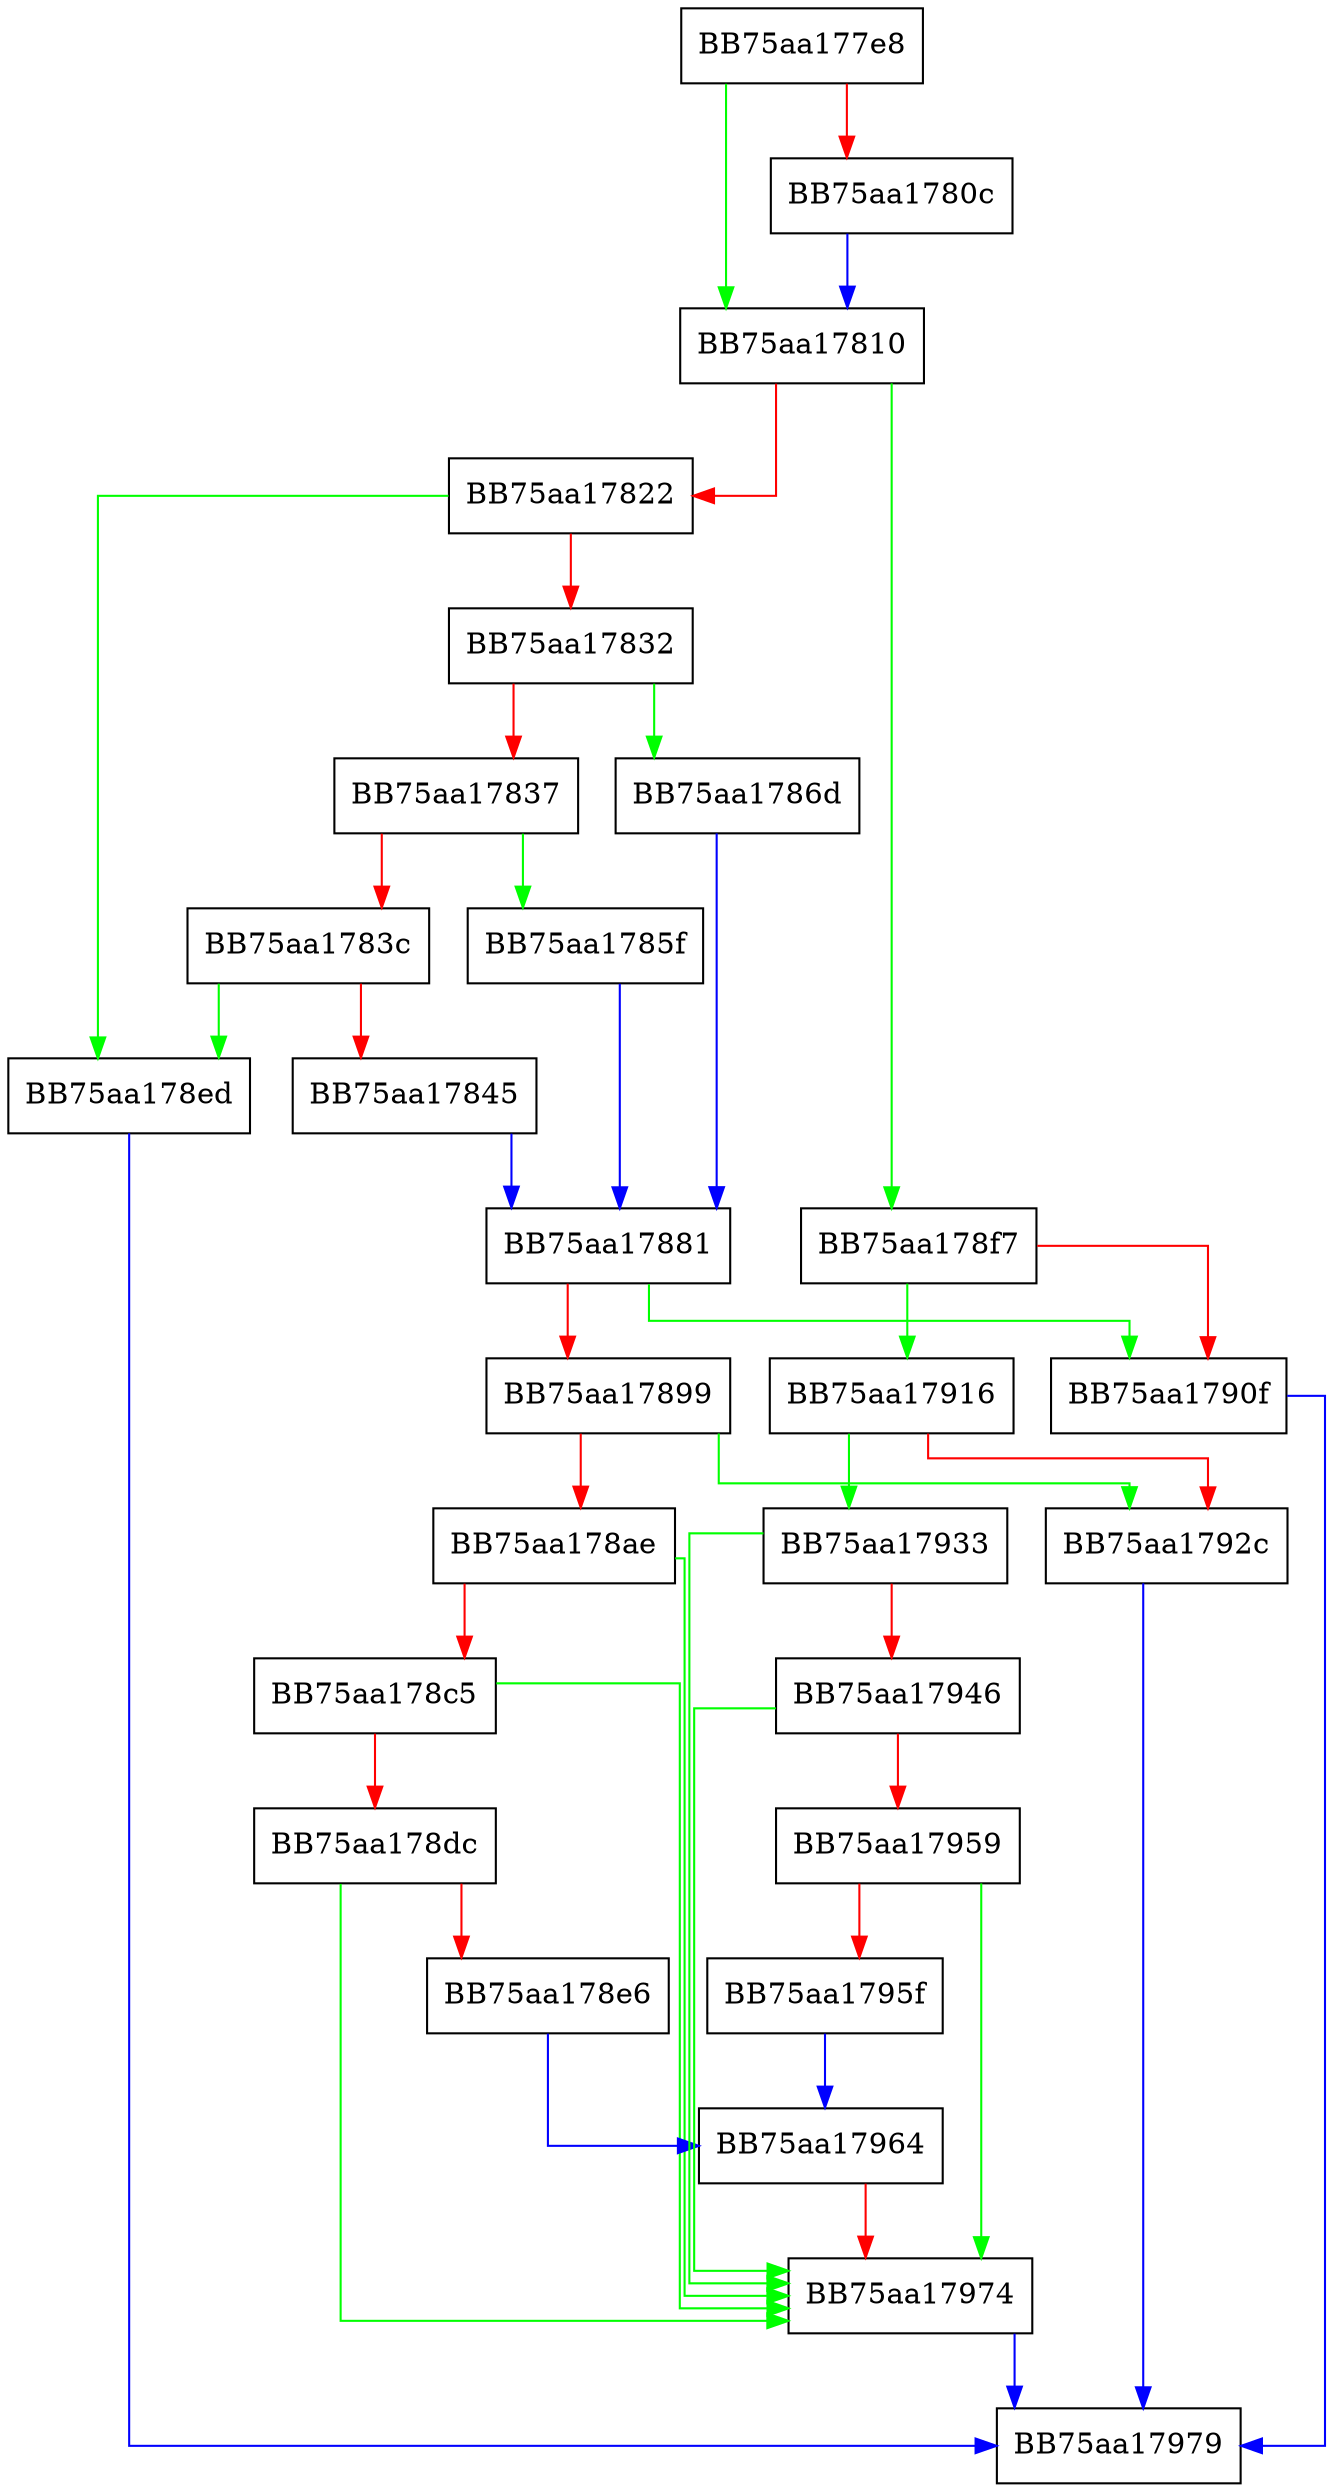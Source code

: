digraph pef_cm4 {
  node [shape="box"];
  graph [splines=ortho];
  BB75aa177e8 -> BB75aa17810 [color="green"];
  BB75aa177e8 -> BB75aa1780c [color="red"];
  BB75aa1780c -> BB75aa17810 [color="blue"];
  BB75aa17810 -> BB75aa178f7 [color="green"];
  BB75aa17810 -> BB75aa17822 [color="red"];
  BB75aa17822 -> BB75aa178ed [color="green"];
  BB75aa17822 -> BB75aa17832 [color="red"];
  BB75aa17832 -> BB75aa1786d [color="green"];
  BB75aa17832 -> BB75aa17837 [color="red"];
  BB75aa17837 -> BB75aa1785f [color="green"];
  BB75aa17837 -> BB75aa1783c [color="red"];
  BB75aa1783c -> BB75aa178ed [color="green"];
  BB75aa1783c -> BB75aa17845 [color="red"];
  BB75aa17845 -> BB75aa17881 [color="blue"];
  BB75aa1785f -> BB75aa17881 [color="blue"];
  BB75aa1786d -> BB75aa17881 [color="blue"];
  BB75aa17881 -> BB75aa1790f [color="green"];
  BB75aa17881 -> BB75aa17899 [color="red"];
  BB75aa17899 -> BB75aa1792c [color="green"];
  BB75aa17899 -> BB75aa178ae [color="red"];
  BB75aa178ae -> BB75aa17974 [color="green"];
  BB75aa178ae -> BB75aa178c5 [color="red"];
  BB75aa178c5 -> BB75aa17974 [color="green"];
  BB75aa178c5 -> BB75aa178dc [color="red"];
  BB75aa178dc -> BB75aa17974 [color="green"];
  BB75aa178dc -> BB75aa178e6 [color="red"];
  BB75aa178e6 -> BB75aa17964 [color="blue"];
  BB75aa178ed -> BB75aa17979 [color="blue"];
  BB75aa178f7 -> BB75aa17916 [color="green"];
  BB75aa178f7 -> BB75aa1790f [color="red"];
  BB75aa1790f -> BB75aa17979 [color="blue"];
  BB75aa17916 -> BB75aa17933 [color="green"];
  BB75aa17916 -> BB75aa1792c [color="red"];
  BB75aa1792c -> BB75aa17979 [color="blue"];
  BB75aa17933 -> BB75aa17974 [color="green"];
  BB75aa17933 -> BB75aa17946 [color="red"];
  BB75aa17946 -> BB75aa17974 [color="green"];
  BB75aa17946 -> BB75aa17959 [color="red"];
  BB75aa17959 -> BB75aa17974 [color="green"];
  BB75aa17959 -> BB75aa1795f [color="red"];
  BB75aa1795f -> BB75aa17964 [color="blue"];
  BB75aa17964 -> BB75aa17974 [color="red"];
  BB75aa17974 -> BB75aa17979 [color="blue"];
}